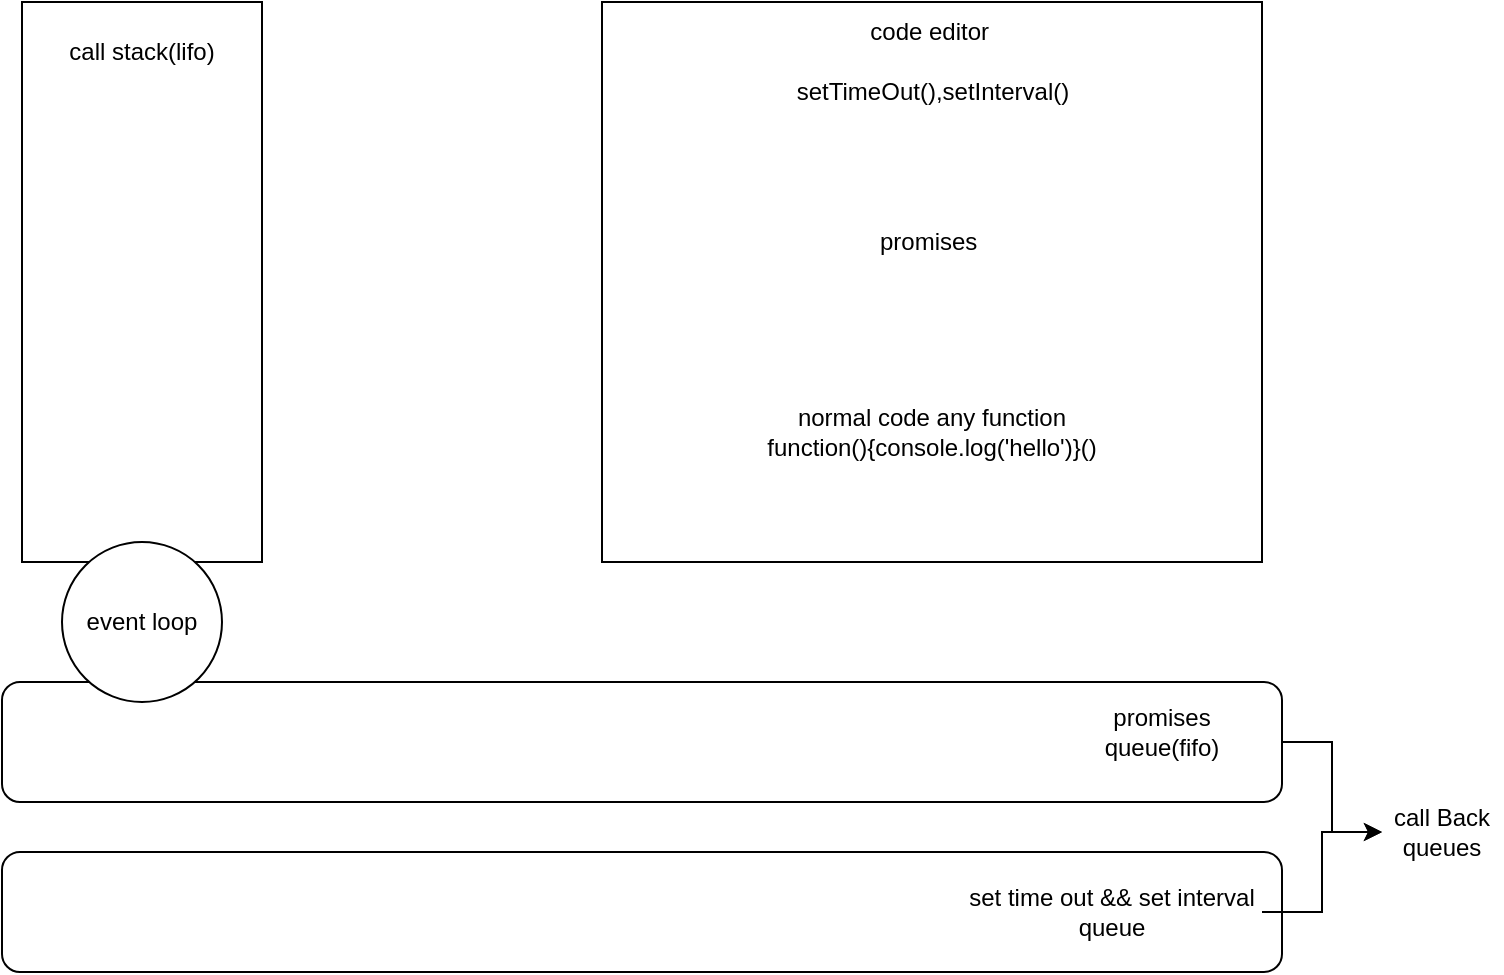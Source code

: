 <mxfile version="16.1.0" type="github">
  <diagram id="Xk7DdqwGz21JMi8Jqe_0" name="Page-1">
    <mxGraphModel dx="946" dy="526" grid="1" gridSize="10" guides="1" tooltips="1" connect="1" arrows="1" fold="1" page="1" pageScale="1" pageWidth="827" pageHeight="1169" math="0" shadow="0">
      <root>
        <mxCell id="0" />
        <mxCell id="1" parent="0" />
        <mxCell id="3JeaJtggGYgkC80GPTok-1" value="" style="rounded=0;whiteSpace=wrap;html=1;" parent="1" vertex="1">
          <mxGeometry x="310" y="30" width="330" height="280" as="geometry" />
        </mxCell>
        <mxCell id="py5BAItJTNhBM44P2KK3-6" style="edgeStyle=orthogonalEdgeStyle;rounded=0;orthogonalLoop=1;jettySize=auto;html=1;exitX=1;exitY=0.5;exitDx=0;exitDy=0;" parent="1" source="3JeaJtggGYgkC80GPTok-2" target="py5BAItJTNhBM44P2KK3-5" edge="1">
          <mxGeometry relative="1" as="geometry" />
        </mxCell>
        <mxCell id="3JeaJtggGYgkC80GPTok-2" value="" style="rounded=1;whiteSpace=wrap;html=1;" parent="1" vertex="1">
          <mxGeometry x="10" y="370" width="640" height="60" as="geometry" />
        </mxCell>
        <mxCell id="3JeaJtggGYgkC80GPTok-3" value="" style="rounded=1;whiteSpace=wrap;html=1;" parent="1" vertex="1">
          <mxGeometry x="10" y="455" width="640" height="60" as="geometry" />
        </mxCell>
        <mxCell id="3JeaJtggGYgkC80GPTok-4" value="" style="rounded=0;whiteSpace=wrap;html=1;" parent="1" vertex="1">
          <mxGeometry x="20" y="30" width="120" height="280" as="geometry" />
        </mxCell>
        <mxCell id="3JeaJtggGYgkC80GPTok-7" value="code editor&amp;nbsp;" style="text;html=1;strokeColor=none;fillColor=none;align=center;verticalAlign=middle;whiteSpace=wrap;rounded=0;" parent="1" vertex="1">
          <mxGeometry x="422.5" y="30" width="105" height="30" as="geometry" />
        </mxCell>
        <mxCell id="3JeaJtggGYgkC80GPTok-10" value="promises&amp;nbsp;" style="text;html=1;strokeColor=none;fillColor=none;align=center;verticalAlign=middle;whiteSpace=wrap;rounded=0;" parent="1" vertex="1">
          <mxGeometry x="402" y="120" width="146" height="60" as="geometry" />
        </mxCell>
        <mxCell id="3JeaJtggGYgkC80GPTok-11" value="setTimeOut(),setInterval()" style="text;html=1;strokeColor=none;fillColor=none;align=center;verticalAlign=middle;whiteSpace=wrap;rounded=0;" parent="1" vertex="1">
          <mxGeometry x="426.5" y="60" width="97" height="30" as="geometry" />
        </mxCell>
        <mxCell id="3JeaJtggGYgkC80GPTok-12" value="normal code any function&lt;br&gt;function(){console.log(&#39;hello&#39;)}()" style="text;html=1;strokeColor=none;fillColor=none;align=center;verticalAlign=middle;whiteSpace=wrap;rounded=0;" parent="1" vertex="1">
          <mxGeometry x="370" y="230" width="210" height="30" as="geometry" />
        </mxCell>
        <mxCell id="py5BAItJTNhBM44P2KK3-2" value="promises queue(fifo)" style="text;html=1;strokeColor=none;fillColor=none;align=center;verticalAlign=middle;whiteSpace=wrap;rounded=0;" parent="1" vertex="1">
          <mxGeometry x="560" y="380" width="60" height="30" as="geometry" />
        </mxCell>
        <mxCell id="py5BAItJTNhBM44P2KK3-7" style="edgeStyle=orthogonalEdgeStyle;rounded=0;orthogonalLoop=1;jettySize=auto;html=1;entryX=0;entryY=0.5;entryDx=0;entryDy=0;" parent="1" source="py5BAItJTNhBM44P2KK3-3" target="py5BAItJTNhBM44P2KK3-5" edge="1">
          <mxGeometry relative="1" as="geometry" />
        </mxCell>
        <mxCell id="py5BAItJTNhBM44P2KK3-3" value="set time out &amp;amp;&amp;amp; set interval queue" style="text;html=1;strokeColor=none;fillColor=none;align=center;verticalAlign=middle;whiteSpace=wrap;rounded=0;" parent="1" vertex="1">
          <mxGeometry x="490" y="470" width="150" height="30" as="geometry" />
        </mxCell>
        <mxCell id="py5BAItJTNhBM44P2KK3-5" value="call Back queues" style="text;html=1;strokeColor=none;fillColor=none;align=center;verticalAlign=middle;whiteSpace=wrap;rounded=0;" parent="1" vertex="1">
          <mxGeometry x="700" y="430" width="60" height="30" as="geometry" />
        </mxCell>
        <mxCell id="py5BAItJTNhBM44P2KK3-8" value="call stack(lifo)" style="text;html=1;strokeColor=none;fillColor=none;align=center;verticalAlign=middle;whiteSpace=wrap;rounded=0;" parent="1" vertex="1">
          <mxGeometry x="40" y="40" width="80" height="30" as="geometry" />
        </mxCell>
        <mxCell id="d4rYrc1EAXYVUITNwqq1-1" value="" style="ellipse;whiteSpace=wrap;html=1;aspect=fixed;" vertex="1" parent="1">
          <mxGeometry x="40" y="300" width="80" height="80" as="geometry" />
        </mxCell>
        <mxCell id="d4rYrc1EAXYVUITNwqq1-2" value="event loop" style="text;html=1;strokeColor=none;fillColor=none;align=center;verticalAlign=middle;whiteSpace=wrap;rounded=0;" vertex="1" parent="1">
          <mxGeometry x="50" y="325" width="60" height="30" as="geometry" />
        </mxCell>
      </root>
    </mxGraphModel>
  </diagram>
</mxfile>
